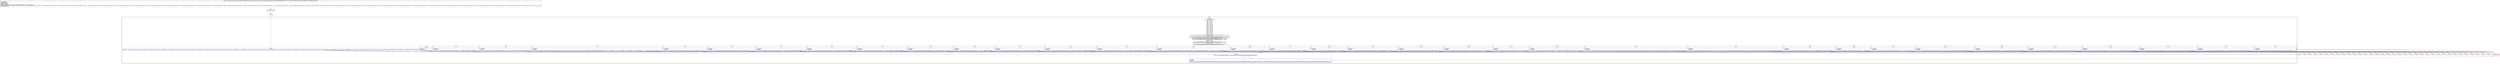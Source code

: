 digraph "CFG forcom.uc.paymentsdk.payment.PaymentsActivity.onCreateDialog(I)Landroid\/app\/Dialog;" {
subgraph cluster_Region_1014768239 {
label = "R(1:2)";
node [shape=record,color=blue];
subgraph cluster_SwitchRegion_932895800 {
label = "Switch: 36
 case 0 -> R(1:7)
 case 1, 3, 4, 12, default -> R(1:4)
 case 2 -> R(1:11)
 case 5 -> R(1:35)
 case 6 -> R(1:15)
 case 7 -> R(1:17)
 case 8 -> R(1:19)
 case 9 -> R(1:21)
 case 10 -> R(1:25)
 case 11 -> R(1:31)
 case 13 -> R(1:33)
 case 14 -> R(1:13)
 case 15 -> R(1:37)
 case 16 -> R(1:39)
 case 17 -> R(1:41)
 case 18 -> R(1:59)
 case 19 -> R(1:43)
 case 20 -> R(1:45)
 case 21 -> R(1:47)
 case 22 -> R(1:9)
 case 23 -> R(1:49)
 case 24 -> R(1:51)
 case com.uc.paymentsdk.payment.PaymentsActivity.DIALOG_PAY_SMS_DELETE_BACK_CONFIRM :int -> R(1:53)
 case 26 -> R(1:55)
 case com.uc.paymentsdk.payment.PaymentsActivity.DIALOG_PAY_SMS_RETRY_MULTIPLE :int -> R(2:56|57)
 case com.uc.paymentsdk.payment.PaymentsActivity.DIALOG_PASSWORD_OR_USERNAME_IS_EMPTY :int -> R(1:63)
 case com.uc.paymentsdk.payment.PaymentsActivity.DIALOG_PASSWORD_IS_EMPTY :int -> R(1:65)
 case com.uc.paymentsdk.payment.PaymentsActivity.DIALOG_USERNAME_IS_EMPTY :int -> R(1:67)
 case com.uc.paymentsdk.payment.PaymentsActivity.DIALOG_USERNAME_WRONG :int -> R(1:69)
 case 32 -> R(1:71)
 case 33 -> R(1:73)
 case com.uc.paymentsdk.payment.PaymentsActivity.DIALOG_ACCOUNT_WRONG :int -> R(1:75)
 case com.uc.paymentsdk.payment.PaymentsActivity.DIALOG_UPOINT_PAYING :int -> R(1:61)
 case 36 -> R(1:29)
 case com.uc.paymentsdk.payment.PaymentsActivity.DIALOG_UPOINT_PAYPASS_WRONG :int -> R(1:23)
 case com.uc.paymentsdk.payment.PaymentsActivity.DIALOG_SMS_FAIL :int -> R(1:27)";
node [shape=record,color=blue];
Node_2 [shape=record,label="{2\:\ 0x0004|lswitch(r9) \{l    case 0: goto L6;l    case 1: goto L4;l    case 2: goto L8;l    case 3: goto L4;l    case 4: goto L4;l    case 5: goto L20;l    case 6: goto L10;l    case 7: goto L11;l    case 8: goto L12;l    case 9: goto L13;l    case 10: goto L15;l    case 11: goto L18;l    case 12: goto L4;l    case 13: goto L19;l    case 14: goto L9;l    case 15: goto L21;l    case 16: goto L22;l    case 17: goto L23;l    case 18: goto L32;l    case 19: goto L24;l    case 20: goto L25;l    case 21: goto L26;l    case 22: goto L7;l    case 23: goto L27;l    case 24: goto L28;l    case 25: goto L29;l    case 26: goto L30;l    case 27: goto L31;l    case 28: goto L34;l    case 29: goto L35;l    case 30: goto L36;l    case 31: goto L37;l    case 32: goto L38;l    case 33: goto L39;l    case 34: goto L40;l    case 35: goto L33;l    case 36: goto L17;l    case 37: goto L14;l    case 38: goto L16;l    default: goto L4;l\}l}"];
subgraph cluster_Region_1868590045 {
label = "R(1:7)";
node [shape=record,color=blue];
Node_7 [shape=record,label="{7\:\ ?|SYNTHETIC\lRETURN\l|lreturn com.uc.paymentsdk.util.DialogUtil.createOKWarningDialog(r8, r9, \"该应用要求支付的金额不符合要求，不能成功支付。\", r8)l}"];
}
subgraph cluster_Region_547040973 {
label = "R(1:4)";
node [shape=record,color=blue];
Node_4 [shape=record,label="{4\:\ 0x000b|RETURN\lORIG_RETURN\l|lreturn super.onCreateDialog(r9)l}"];
}
subgraph cluster_Region_2099843051 {
label = "R(1:11)";
node [shape=record,color=blue];
Node_11 [shape=record,label="{11\:\ ?|SYNTHETIC\lRETURN\l|lreturn com.uc.paymentsdk.util.DialogUtil.createOKWarningDialogSupportLink(r8, r9, \"什么是U点?\", \"U点是\<a href='http:\/\/wap.uc.cn'\>UC\-优视\<\/a\>提供的一种虚拟货币，主要用于购买软件和游戏里的内容（如：道具、关卡、软件、使用时长等）。\<br \/\>\<br \/\>U点兑换标准：\<br \/\>1元可兑换10U点。\<br \/\>通过以下链接充值U点：\<br \/\>\<a href='http:\/\/pay.uc.cn'\>UC\-优视\<\/a\>\", null)l}"];
}
subgraph cluster_Region_473130858 {
label = "R(1:35)";
node [shape=record,color=blue];
Node_35 [shape=record,label="{35\:\ ?|SYNTHETIC\lRETURN\l|lreturn com.uc.paymentsdk.util.DialogUtil.createOKWarningDialog(r8, r9, \"U点不足,不能继续支付！\", null)l}"];
}
subgraph cluster_Region_1885460914 {
label = "R(1:15)";
node [shape=record,color=blue];
Node_15 [shape=record,label="{15\:\ ?|SYNTHETIC\lRETURN\l|lreturn com.uc.paymentsdk.util.DialogUtil.createIndeterminateProgressDialog(r8, r9, \"正在支付，请勿关闭程序，请稍后......\", false, null)l}"];
}
subgraph cluster_Region_167083061 {
label = "R(1:17)";
node [shape=record,color=blue];
Node_17 [shape=record,label="{17\:\ ?|SYNTHETIC\lRETURN\l|lreturn com.uc.paymentsdk.util.DialogUtil.createOKWarningDialog(r8, r9, \"支付不成功，请确定您的账户当中的余额充足并网络连接正常。\", null)l}"];
}
subgraph cluster_Region_1016495287 {
label = "R(1:19)";
node [shape=record,color=blue];
Node_19 [shape=record,label="{19\:\ ?|SYNTHETIC\lRETURN\l|lreturn com.uc.paymentsdk.util.DialogUtil.createOKWarningDialog(r8, r9, \"支付不成功，请确定您的账户当中的余额充足并网络连接正常。\", null)l}"];
}
subgraph cluster_Region_991511672 {
label = "R(1:21)";
node [shape=record,color=blue];
Node_21 [shape=record,label="{21\:\ ?|SYNTHETIC\lRETURN\l|lreturn com.uc.paymentsdk.util.DialogUtil.createOKWarningDialog(r8, r9, \"支付不成功，请确定您的账户当中的余额充足并网络连接正常。\", null)l}"];
}
subgraph cluster_Region_1170978528 {
label = "R(1:25)";
node [shape=record,color=blue];
Node_25 [shape=record,label="{25\:\ ?|SYNTHETIC\lRETURN\l|lreturn com.uc.paymentsdk.util.DialogUtil.createYesNoDialog(r8, r9, \"支付不成功，连接服务器超时，是否重试?\", r8)l}"];
}
subgraph cluster_Region_1736273592 {
label = "R(1:31)";
node [shape=record,color=blue];
Node_31 [shape=record,label="{31\:\ ?|SYNTHETIC\lRETURN\l|lreturn com.uc.paymentsdk.util.DialogUtil.createOKWarningDialog(r8, r9, \"支付不成功，请确定您的账户当中的余额充足并网络连接正常。n请联系客服4006\-400\-401。\", null)l}"];
}
subgraph cluster_Region_1753339172 {
label = "R(1:33)";
node [shape=record,color=blue];
Node_33 [shape=record,label="{33\:\ ?|SYNTHETIC\lRETURN\l|lreturn com.uc.paymentsdk.util.DialogUtil.createOKWarningDialog(r8, r9, \"U点支付成功，祝您玩的开心\", java.lang.String.format(\"您的余额为%dU点\", r8.mNumber, java.lang.Integer.valueOf(r8.mBalance)), r8)l}"];
}
subgraph cluster_Region_432699080 {
label = "R(1:13)";
node [shape=record,color=blue];
Node_13 [shape=record,label="{13\:\ ?|SYNTHETIC\lRETURN\l|lreturn com.uc.paymentsdk.util.DialogUtil.createIndeterminateProgressDialog(r8, r9, \"连接服务器，请稍等...\", false, null)l}"];
}
subgraph cluster_Region_19836839 {
label = "R(1:37)";
node [shape=record,color=blue];
Node_37 [shape=record,label="{37\:\ ?|SYNTHETIC\lRETURN\l|lreturn com.uc.paymentsdk.util.DialogUtil.createOKWarningDialog(r8, r9, \"网络连接错误，请检查网络后再试。\", r8)l}"];
}
subgraph cluster_Region_229247380 {
label = "R(1:39)";
node [shape=record,color=blue];
Node_39 [shape=record,label="{39\:\ ?|SYNTHETIC\lRETURN\l|lreturn com.uc.paymentsdk.util.DialogUtil.createOKWarningDialog(r8, r9, r8.mSmsResultInfo, r8)l}"];
}
subgraph cluster_Region_1801766384 {
label = "R(1:41)";
node [shape=record,color=blue];
Node_41 [shape=record,label="{41\:\ ?|SYNTHETIC\lRETURN\l|lreturn com.uc.paymentsdk.util.DialogUtil.createIndeterminateProgressDialog(r8, r9, \"短信发送过程可能持续一分钟，请耐心等待...\", false, null)l}"];
}
subgraph cluster_Region_567444066 {
label = "R(1:59)";
node [shape=record,color=blue];
Node_59 [shape=record,label="{59\:\ ?|SYNTHETIC\lRETURN\l|lreturn com.uc.paymentsdk.util.DialogUtil.createOKWarningDialog(r8, r9, \"短信发送失败\", null)l}"];
}
subgraph cluster_Region_1442140776 {
label = "R(1:43)";
node [shape=record,color=blue];
Node_43 [shape=record,label="{43\:\ ?|SYNTHETIC\lRETURN\l|lreturn com.uc.paymentsdk.util.DialogUtil.createIndeterminateProgressDialog(r8, r9, \"正在获取信息，请稍候......\", false, null)l}"];
}
subgraph cluster_Region_147720171 {
label = "R(1:45)";
node [shape=record,color=blue];
Node_45 [shape=record,label="{45\:\ ?|SYNTHETIC\lRETURN\l|lreturn com.uc.paymentsdk.util.DialogUtil.createOKWarningDialog(r8, r9, main.Constants_H.MONEY_TXT_18, r8.mSmsResultInfo, r8)l}"];
}
subgraph cluster_Region_1170737223 {
label = "R(1:47)";
node [shape=record,color=blue];
Node_47 [shape=record,label="{47\:\ ?|SYNTHETIC\lRETURN\l|lreturn com.uc.paymentsdk.util.DialogUtil.createOKWarningDialog(r8, r9, r8.mSmsResultInfo, r8)l}"];
}
subgraph cluster_Region_1883001614 {
label = "R(1:9)";
node [shape=record,color=blue];
Node_9 [shape=record,label="{9\:\ ?|SYNTHETIC\lRETURN\l|lreturn com.uc.paymentsdk.util.DialogUtil.createOKWarningDialog(r8, r9, com.uc.paymentsdk.util.Constants.ERROR_START_CPID_INVALID, r8)l}"];
}
subgraph cluster_Region_254093683 {
label = "R(1:49)";
node [shape=record,color=blue];
Node_49 [shape=record,label="{49\:\ ?|SYNTHETIC\lRETURN\l|lreturn com.uc.paymentsdk.util.DialogUtil.createTwoButtonsDialog(r8, r9, \"您已经取消了购买，将不会获得相应内容。请确认是否取消？\", \"取消\", \"不取消\", r8)l}"];
}
subgraph cluster_Region_2007795235 {
label = "R(1:51)";
node [shape=record,color=blue];
Node_51 [shape=record,label="{51\:\ ?|SYNTHETIC\lRETURN\l|lreturn com.uc.paymentsdk.util.DialogUtil.createTwoButtonsDialog(r8, r9, android.text.Html.fromHtml(com.uc.paymentsdk.util.Constants.TEXT_PAY_SMS_BACK_CONFIRM), com.uc.paymentsdk.util.Constants.TEXT_BACK_TO_PAYPOINT, com.uc.paymentsdk.util.Constants.TEXT_EXIT, r8)l}"];
}
subgraph cluster_Region_1914909345 {
label = "R(1:53)";
node [shape=record,color=blue];
Node_53 [shape=record,label="{53\:\ ?|SYNTHETIC\lRETURN\l|lreturn com.uc.paymentsdk.util.DialogUtil.createTwoButtonsDialog(r8, r9, com.uc.paymentsdk.util.Constants.TEXT_PAY_SMS_DELETE_BACK_CONFIRM, com.uc.paymentsdk.util.Constants.TEXT_BACK_TO_PAYPOINT, com.uc.paymentsdk.util.Constants.TEXT_EXIT, r8)l}"];
}
subgraph cluster_Region_1612037064 {
label = "R(1:55)";
node [shape=record,color=blue];
Node_55 [shape=record,label="{55\:\ ?|SYNTHETIC\lRETURN\l|lreturn com.uc.paymentsdk.util.DialogUtil.createOKWarningDialog(r8, r9, \"支付超时，点击确定重新验证支付结果。最多 需要1分钟，请耐心等待...\", r8)l}"];
}
subgraph cluster_Region_1536599696 {
label = "R(2:56|57)";
node [shape=record,color=blue];
Node_56 [shape=record,label="{56\:\ 0x00f6|lint int r6 = getPayedAmount()lint int r7 = com.uc.paymentsdk.util.PrefUtil.getPayedAmount(getApplicationContext())l}"];
Node_57 [shape=record,label="{57\:\ ?|SYNTHETIC\lRETURN\l|lreturn com.uc.paymentsdk.util.DialogUtil.createTwoButtonsDialog(r8, r9, java.lang.String.format(com.uc.paymentsdk.util.Constants.TEXT_PAY_SMS_CHANCEL_CONFIRM, java.lang.Integer.valueOf(r7 + r6), r8.mPaymentInfo.getPayname(), r8.mPaymentInfo.getPayname()), com.uc.paymentsdk.util.Constants.TEXT_BACK_TO_PAY, com.uc.paymentsdk.util.Constants.TEXT_CONFIRM_TO_CANCEL, r8)l}"];
}
subgraph cluster_Region_1180530696 {
label = "R(1:63)";
node [shape=record,color=blue];
Node_63 [shape=record,label="{63\:\ ?|SYNTHETIC\lRETURN\l|lreturn com.uc.paymentsdk.util.DialogUtil.createOKWarningDialog(r8, r9, com.uc.paymentsdk.util.Constants.ERROR_PASSWORD_OR_USERNAME_IS_EMPTY, null)l}"];
}
subgraph cluster_Region_1439916926 {
label = "R(1:65)";
node [shape=record,color=blue];
Node_65 [shape=record,label="{65\:\ ?|SYNTHETIC\lRETURN\l|lreturn com.uc.paymentsdk.util.DialogUtil.createOKWarningDialog(r8, r9, com.uc.paymentsdk.util.Constants.ERROR_PASSWORD_IS_EMPTY, null)l}"];
}
subgraph cluster_Region_1041167711 {
label = "R(1:67)";
node [shape=record,color=blue];
Node_67 [shape=record,label="{67\:\ ?|SYNTHETIC\lRETURN\l|lreturn com.uc.paymentsdk.util.DialogUtil.createOKWarningDialog(r8, r9, com.uc.paymentsdk.util.Constants.ERROR_USERNAME_IS_EMPTY, null)l}"];
}
subgraph cluster_Region_1938346669 {
label = "R(1:69)";
node [shape=record,color=blue];
Node_69 [shape=record,label="{69\:\ ?|SYNTHETIC\lRETURN\l|lreturn com.uc.paymentsdk.util.DialogUtil.createOKWarningDialog(r8, r9, com.uc.paymentsdk.util.Constants.ERROR_REGISTER_USERNAME_WRONG, null)l}"];
}
subgraph cluster_Region_1580755436 {
label = "R(1:71)";
node [shape=record,color=blue];
Node_71 [shape=record,label="{71\:\ ?|SYNTHETIC\lRETURN\l|lreturn com.uc.paymentsdk.util.DialogUtil.createOKWarningDialog(r8, r9, com.uc.paymentsdk.util.Constants.ERROR_REGISTER_UNSERNAME_WRONG2, null)l}"];
}
subgraph cluster_Region_280897990 {
label = "R(1:73)";
node [shape=record,color=blue];
Node_73 [shape=record,label="{73\:\ ?|SYNTHETIC\lRETURN\l|lreturn com.uc.paymentsdk.util.DialogUtil.createOKWarningDialog(r8, r9, com.uc.paymentsdk.util.Constants.ERROR_REGISTER_PASSWORD_WRONG, null)l}"];
}
subgraph cluster_Region_1507037827 {
label = "R(1:75)";
node [shape=record,color=blue];
Node_75 [shape=record,label="{75\:\ ?|SYNTHETIC\lRETURN\l|lreturn com.uc.paymentsdk.util.DialogUtil.createOKWarningDialog(r8, r9, \"登录失败，您的帐号和密码不匹配。\", null)l}"];
}
subgraph cluster_Region_1820016302 {
label = "R(1:61)";
node [shape=record,color=blue];
Node_61 [shape=record,label="{61\:\ ?|SYNTHETIC\lRETURN\l|lreturn com.uc.paymentsdk.util.DialogUtil.createIndeterminateProgressDialog(r8, r9, \"U点支付中，请稍候...\", false, null)l}"];
}
subgraph cluster_Region_1896963524 {
label = "R(1:29)";
node [shape=record,color=blue];
Node_29 [shape=record,label="{29\:\ ?|SYNTHETIC\lRETURN\l|lreturn com.uc.paymentsdk.util.DialogUtil.createYesNoDialog(r8, r9, \"您手机时间不正确，为了确保安全支付，是否需要系统自动修正并完成支付?\", r8)l}"];
}
subgraph cluster_Region_276867641 {
label = "R(1:23)";
node [shape=record,color=blue];
Node_23 [shape=record,label="{23\:\ ?|SYNTHETIC\lRETURN\l|lreturn com.uc.paymentsdk.util.DialogUtil.createOKWarningDialog(r8, r9, \"支付不成功，您的支付密码有误，不能支付成功！\", null)l}"];
}
subgraph cluster_Region_1426224416 {
label = "R(1:27)";
node [shape=record,color=blue];
Node_27 [shape=record,label="{27\:\ ?|SYNTHETIC\lRETURN\l|lreturn com.uc.paymentsdk.util.DialogUtil.createOKWarningDialog(r8, r9, \"支付不成功，您已经禁止了发送支付短信，请重新尝试支付。\", null)l}"];
}
}
}
Node_0 [shape=record,color=red,label="{0\:\ ?|MTH_ENTER_BLOCK\l|l}"];
Node_1 [shape=record,color=red,label="{1\:\ 0x0000|l}"];
Node_3 [shape=record,color=red,label="{3\:\ 0x0007|l}"];
Node_5 [shape=record,color=red,label="{5\:\ ?|MTH_EXIT_BLOCK\l|l}"];
Node_6 [shape=record,color=red,label="{6\:\ 0x000c|l}"];
Node_8 [shape=record,color=red,label="{8\:\ 0x0013|l}"];
Node_10 [shape=record,color=red,label="{10\:\ 0x001a|l}"];
Node_12 [shape=record,color=red,label="{12\:\ 0x0023|l}"];
Node_14 [shape=record,color=red,label="{14\:\ 0x002a|l}"];
Node_16 [shape=record,color=red,label="{16\:\ 0x0031|l}"];
Node_18 [shape=record,color=red,label="{18\:\ 0x0038|l}"];
Node_20 [shape=record,color=red,label="{20\:\ 0x003f|l}"];
Node_22 [shape=record,color=red,label="{22\:\ 0x0046|l}"];
Node_24 [shape=record,color=red,label="{24\:\ 0x004d|l}"];
Node_26 [shape=record,color=red,label="{26\:\ 0x0054|l}"];
Node_28 [shape=record,color=red,label="{28\:\ 0x005b|l}"];
Node_30 [shape=record,color=red,label="{30\:\ 0x0062|l}"];
Node_32 [shape=record,color=red,label="{32\:\ 0x0069|l}"];
Node_34 [shape=record,color=red,label="{34\:\ 0x0084|l}"];
Node_36 [shape=record,color=red,label="{36\:\ 0x008b|l}"];
Node_38 [shape=record,color=red,label="{38\:\ 0x0093|l}"];
Node_40 [shape=record,color=red,label="{40\:\ 0x009b|l}"];
Node_42 [shape=record,color=red,label="{42\:\ 0x00a3|l}"];
Node_44 [shape=record,color=red,label="{44\:\ 0x00ab|l}"];
Node_46 [shape=record,color=red,label="{46\:\ 0x00b5|l}"];
Node_48 [shape=record,color=red,label="{48\:\ 0x00bd|l}"];
Node_50 [shape=record,color=red,label="{50\:\ 0x00cc|l}"];
Node_52 [shape=record,color=red,label="{52\:\ 0x00df|l}"];
Node_54 [shape=record,color=red,label="{54\:\ 0x00ee|l}"];
Node_58 [shape=record,color=red,label="{58\:\ 0x0130|l}"];
Node_60 [shape=record,color=red,label="{60\:\ 0x0138|l}"];
Node_62 [shape=record,color=red,label="{62\:\ 0x0140|l}"];
Node_64 [shape=record,color=red,label="{64\:\ 0x0148|l}"];
Node_66 [shape=record,color=red,label="{66\:\ 0x0150|l}"];
Node_68 [shape=record,color=red,label="{68\:\ 0x0158|l}"];
Node_70 [shape=record,color=red,label="{70\:\ 0x0160|l}"];
Node_72 [shape=record,color=red,label="{72\:\ 0x0168|l}"];
Node_74 [shape=record,color=red,label="{74\:\ 0x0170|l}"];
MethodNode[shape=record,label="{protected android.app.Dialog com.uc.paymentsdk.payment.PaymentsActivity.onCreateDialog((r8v0 'this' com.uc.paymentsdk.payment.PaymentsActivity A[IMMUTABLE_TYPE, THIS]), (r9v0 'paramInt' int A[D('paramInt' int), IMMUTABLE_TYPE, METHOD_ARGUMENT]))  | DONT_RENAME\lUSE_LINES_HINTS\lCOMPUTE_POST_DOM\lTYPE_VARS: EMPTY\lMETHOD_OVERRIDE: [ClspMth\{android.app.Activity.onCreateDialog(int):android.app.Dialog\}]\lCROSS_EDGE: B:6:0x000c \-\> B:4:0x000b, CROSS_EDGE: B:8:0x0013 \-\> B:4:0x000b, CROSS_EDGE: B:10:0x001a \-\> B:4:0x000b, CROSS_EDGE: B:12:0x0023 \-\> B:4:0x000b, CROSS_EDGE: B:14:0x002a \-\> B:4:0x000b, CROSS_EDGE: B:16:0x0031 \-\> B:4:0x000b, CROSS_EDGE: B:18:0x0038 \-\> B:4:0x000b, CROSS_EDGE: B:20:0x003f \-\> B:4:0x000b, CROSS_EDGE: B:22:0x0046 \-\> B:4:0x000b, CROSS_EDGE: B:24:0x004d \-\> B:4:0x000b, CROSS_EDGE: B:26:0x0054 \-\> B:4:0x000b, CROSS_EDGE: B:28:0x005b \-\> B:4:0x000b, CROSS_EDGE: B:30:0x0062 \-\> B:4:0x000b, CROSS_EDGE: B:32:0x0069 \-\> B:4:0x000b, CROSS_EDGE: B:34:0x0084 \-\> B:4:0x000b, CROSS_EDGE: B:36:0x008b \-\> B:4:0x000b, CROSS_EDGE: B:38:0x0093 \-\> B:4:0x000b, CROSS_EDGE: B:40:0x009b \-\> B:4:0x000b, CROSS_EDGE: B:42:0x00a3 \-\> B:4:0x000b, CROSS_EDGE: B:44:0x00ab \-\> B:4:0x000b, CROSS_EDGE: B:46:0x00b5 \-\> B:4:0x000b, CROSS_EDGE: B:48:0x00bd \-\> B:4:0x000b, CROSS_EDGE: B:50:0x00cc \-\> B:4:0x000b, CROSS_EDGE: B:52:0x00df \-\> B:4:0x000b, CROSS_EDGE: B:54:0x00ee \-\> B:4:0x000b, CROSS_EDGE: B:56:0x00f6 \-\> B:4:0x000b, CROSS_EDGE: B:58:0x0130 \-\> B:4:0x000b, CROSS_EDGE: B:60:0x0138 \-\> B:4:0x000b, CROSS_EDGE: B:62:0x0140 \-\> B:4:0x000b, CROSS_EDGE: B:64:0x0148 \-\> B:4:0x000b, CROSS_EDGE: B:66:0x0150 \-\> B:4:0x000b, CROSS_EDGE: B:68:0x0158 \-\> B:4:0x000b, CROSS_EDGE: B:70:0x0160 \-\> B:4:0x000b, CROSS_EDGE: B:72:0x0168 \-\> B:4:0x000b, CROSS_EDGE: B:74:0x0170 \-\> B:4:0x000b\lINLINE_NOT_NEEDED\l}"];
MethodNode -> Node_0;
Node_2 -> Node_3;
Node_2 -> Node_6;
Node_2 -> Node_8;
Node_2 -> Node_10;
Node_2 -> Node_12;
Node_2 -> Node_14;
Node_2 -> Node_16;
Node_2 -> Node_18;
Node_2 -> Node_20;
Node_2 -> Node_22;
Node_2 -> Node_24;
Node_2 -> Node_26;
Node_2 -> Node_28;
Node_2 -> Node_30;
Node_2 -> Node_32;
Node_2 -> Node_34;
Node_2 -> Node_36;
Node_2 -> Node_38;
Node_2 -> Node_40;
Node_2 -> Node_42;
Node_2 -> Node_44;
Node_2 -> Node_46;
Node_2 -> Node_48;
Node_2 -> Node_50;
Node_2 -> Node_52;
Node_2 -> Node_54;
Node_2 -> Node_56;
Node_2 -> Node_58;
Node_2 -> Node_60;
Node_2 -> Node_62;
Node_2 -> Node_64;
Node_2 -> Node_66;
Node_2 -> Node_68;
Node_2 -> Node_70;
Node_2 -> Node_72;
Node_2 -> Node_74;
Node_7 -> Node_5;
Node_4 -> Node_5;
Node_11 -> Node_5;
Node_35 -> Node_5;
Node_15 -> Node_5;
Node_17 -> Node_5;
Node_19 -> Node_5;
Node_21 -> Node_5;
Node_25 -> Node_5;
Node_31 -> Node_5;
Node_33 -> Node_5;
Node_13 -> Node_5;
Node_37 -> Node_5;
Node_39 -> Node_5;
Node_41 -> Node_5;
Node_59 -> Node_5;
Node_43 -> Node_5;
Node_45 -> Node_5;
Node_47 -> Node_5;
Node_9 -> Node_5;
Node_49 -> Node_5;
Node_51 -> Node_5;
Node_53 -> Node_5;
Node_55 -> Node_5;
Node_56 -> Node_57;
Node_57 -> Node_5;
Node_63 -> Node_5;
Node_65 -> Node_5;
Node_67 -> Node_5;
Node_69 -> Node_5;
Node_71 -> Node_5;
Node_73 -> Node_5;
Node_75 -> Node_5;
Node_61 -> Node_5;
Node_29 -> Node_5;
Node_23 -> Node_5;
Node_27 -> Node_5;
Node_0 -> Node_1;
Node_1 -> Node_2;
Node_3 -> Node_4;
Node_6 -> Node_7;
Node_8 -> Node_9;
Node_10 -> Node_11;
Node_12 -> Node_13;
Node_14 -> Node_15;
Node_16 -> Node_17;
Node_18 -> Node_19;
Node_20 -> Node_21;
Node_22 -> Node_23;
Node_24 -> Node_25;
Node_26 -> Node_27;
Node_28 -> Node_29;
Node_30 -> Node_31;
Node_32 -> Node_33;
Node_34 -> Node_35;
Node_36 -> Node_37;
Node_38 -> Node_39;
Node_40 -> Node_41;
Node_42 -> Node_43;
Node_44 -> Node_45;
Node_46 -> Node_47;
Node_48 -> Node_49;
Node_50 -> Node_51;
Node_52 -> Node_53;
Node_54 -> Node_55;
Node_58 -> Node_59;
Node_60 -> Node_61;
Node_62 -> Node_63;
Node_64 -> Node_65;
Node_66 -> Node_67;
Node_68 -> Node_69;
Node_70 -> Node_71;
Node_72 -> Node_73;
Node_74 -> Node_75;
}

